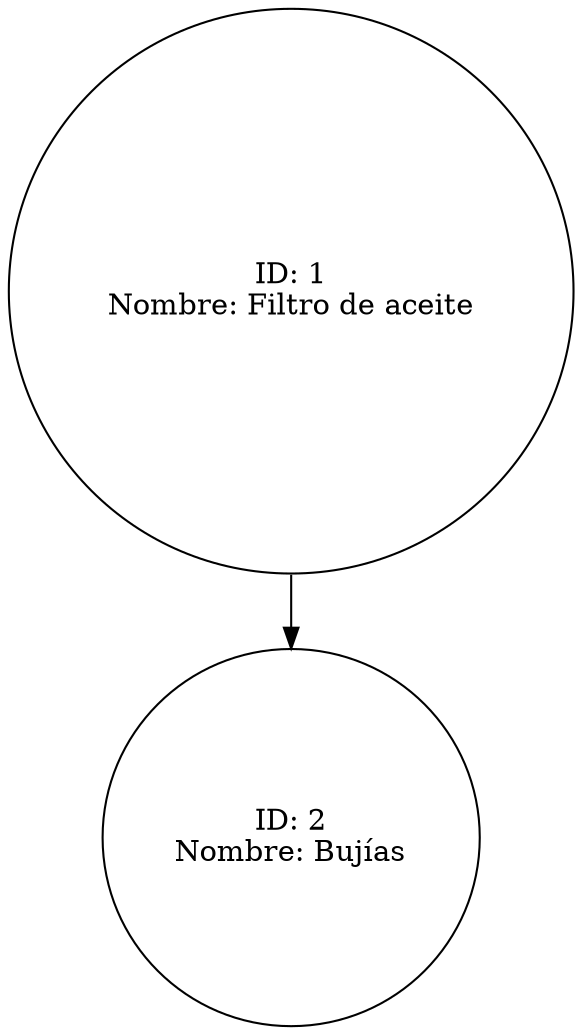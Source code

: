 digraph ArbolAVLRepuestos {
node [shape=circle];
"1" [label="ID: 1\nNombre: Filtro de aceite"];
"1" -> "2";
"2" [label="ID: 2\nNombre: Bujías"];
}
